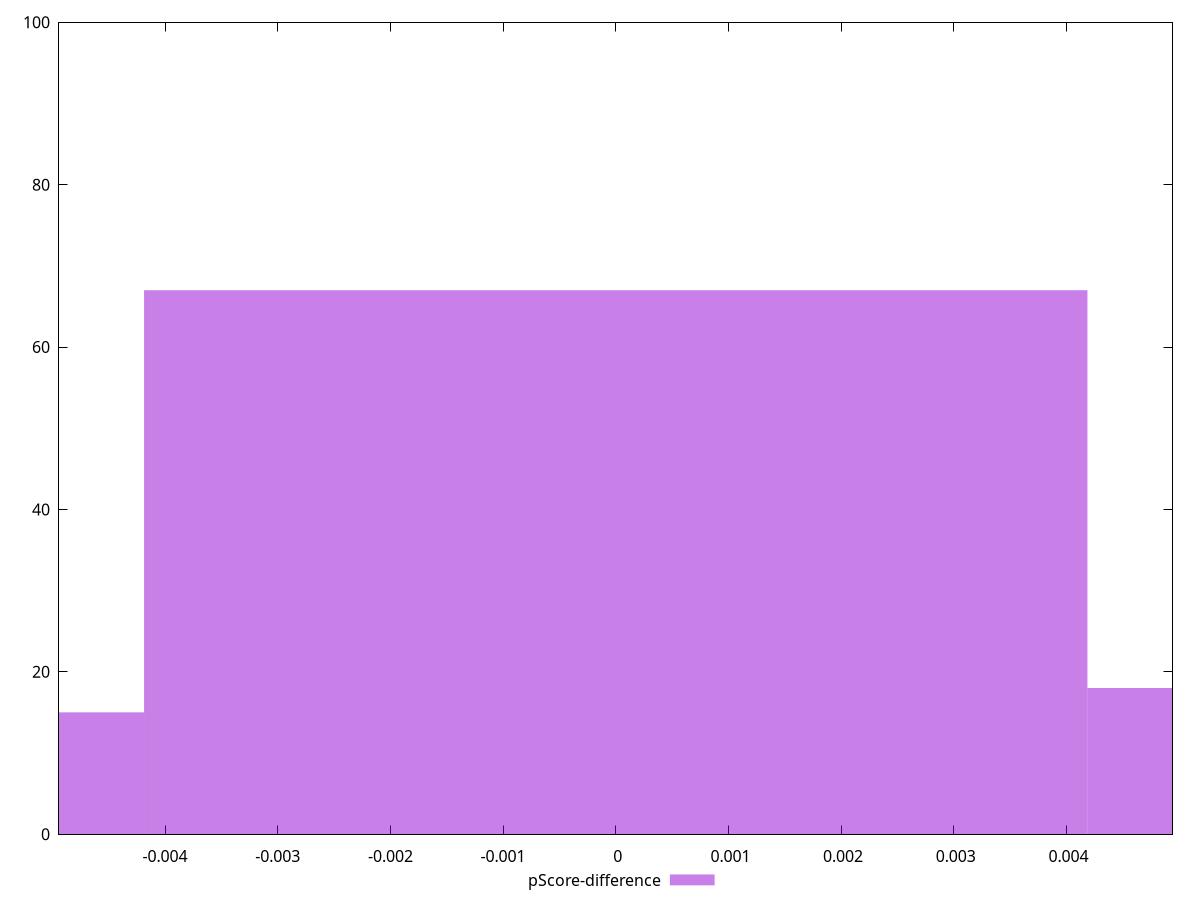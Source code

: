 reset

$pScoreDifference <<EOF
0 67
0.008372401316215554 18
-0.008372401316215554 15
EOF

set key outside below
set boxwidth 0.008372401316215554
set xrange [-0.004941176470588227:0.004941176470588227]
set yrange [0:100]
set trange [0:100]
set style fill transparent solid 0.5 noborder
set terminal svg size 640, 490 enhanced background rgb 'white'
set output "report_00017_2021-02-10T15-08-03.406Z/render-blocking-resources/samples/pages+cached/pScore-difference/histogram.svg"

plot $pScoreDifference title "pScore-difference" with boxes

reset
